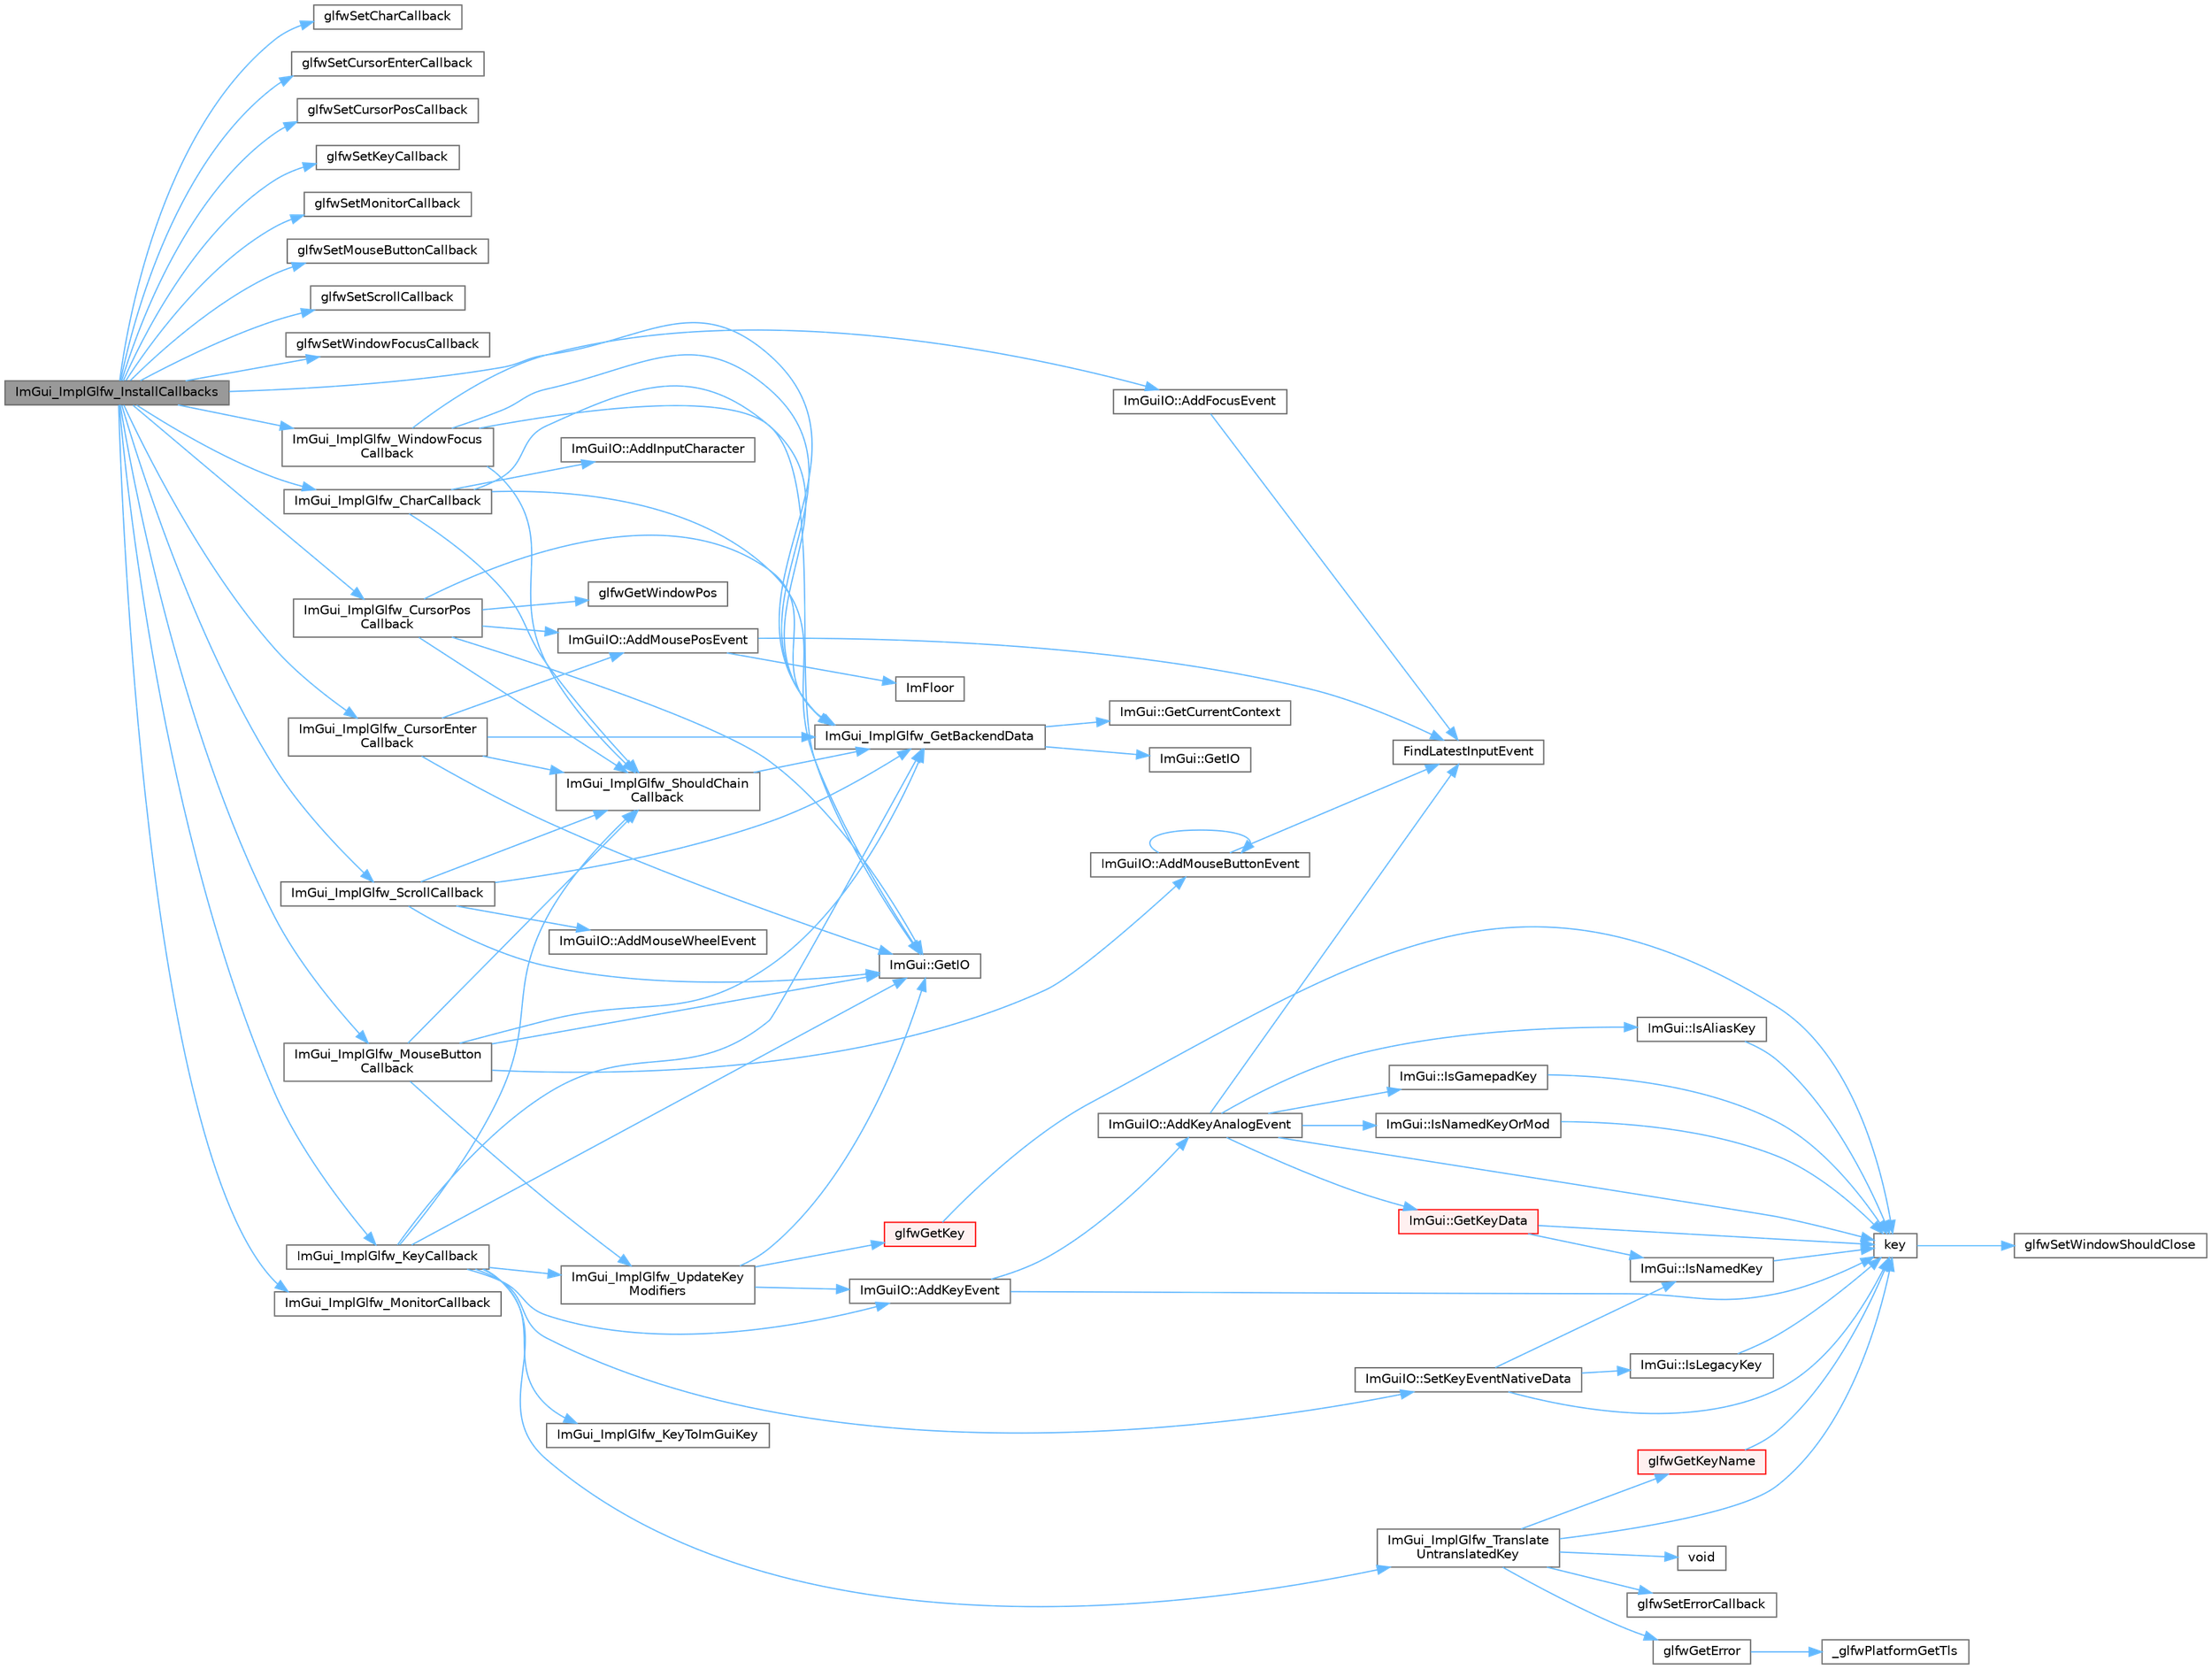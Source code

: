 digraph "ImGui_ImplGlfw_InstallCallbacks"
{
 // LATEX_PDF_SIZE
  bgcolor="transparent";
  edge [fontname=Helvetica,fontsize=10,labelfontname=Helvetica,labelfontsize=10];
  node [fontname=Helvetica,fontsize=10,shape=box,height=0.2,width=0.4];
  rankdir="LR";
  Node1 [id="Node000001",label="ImGui_ImplGlfw_InstallCallbacks",height=0.2,width=0.4,color="gray40", fillcolor="grey60", style="filled", fontcolor="black",tooltip=" "];
  Node1 -> Node2 [id="edge1_Node000001_Node000002",color="steelblue1",style="solid",tooltip=" "];
  Node2 [id="Node000002",label="glfwSetCharCallback",height=0.2,width=0.4,color="grey40", fillcolor="white", style="filled",URL="$group__input.html#gad3d7e6e3134fa034cc1604162579585e",tooltip="Sets the Unicode character callback."];
  Node1 -> Node3 [id="edge2_Node000001_Node000003",color="steelblue1",style="solid",tooltip=" "];
  Node3 [id="Node000003",label="glfwSetCursorEnterCallback",height=0.2,width=0.4,color="grey40", fillcolor="white", style="filled",URL="$group__input.html#gacdb3490e374c8bc08549c6f173ffa7c2",tooltip="Sets the cursor enter/leave callback."];
  Node1 -> Node4 [id="edge3_Node000001_Node000004",color="steelblue1",style="solid",tooltip=" "];
  Node4 [id="Node000004",label="glfwSetCursorPosCallback",height=0.2,width=0.4,color="grey40", fillcolor="white", style="filled",URL="$group__input.html#ga74124d0eff27040fd10e4df9e17d129c",tooltip="Sets the cursor position callback."];
  Node1 -> Node5 [id="edge4_Node000001_Node000005",color="steelblue1",style="solid",tooltip=" "];
  Node5 [id="Node000005",label="glfwSetKeyCallback",height=0.2,width=0.4,color="grey40", fillcolor="white", style="filled",URL="$group__input.html#gaa4cbcb81b939b8800e44cea971ddae47",tooltip="Sets the key callback."];
  Node1 -> Node6 [id="edge5_Node000001_Node000006",color="steelblue1",style="solid",tooltip=" "];
  Node6 [id="Node000006",label="glfwSetMonitorCallback",height=0.2,width=0.4,color="grey40", fillcolor="white", style="filled",URL="$group__monitor.html#ga9fa7cc37cd79216a7fc0b77af54109a1",tooltip="Sets the monitor configuration callback."];
  Node1 -> Node7 [id="edge6_Node000001_Node000007",color="steelblue1",style="solid",tooltip=" "];
  Node7 [id="Node000007",label="glfwSetMouseButtonCallback",height=0.2,width=0.4,color="grey40", fillcolor="white", style="filled",URL="$group__input.html#gab8f17646f43cdca14e5095512618fdf6",tooltip="Sets the mouse button callback."];
  Node1 -> Node8 [id="edge7_Node000001_Node000008",color="steelblue1",style="solid",tooltip=" "];
  Node8 [id="Node000008",label="glfwSetScrollCallback",height=0.2,width=0.4,color="grey40", fillcolor="white", style="filled",URL="$group__input.html#gaa786b59f19ad8525d251cda8e0d7d29b",tooltip="Sets the scroll callback."];
  Node1 -> Node9 [id="edge8_Node000001_Node000009",color="steelblue1",style="solid",tooltip=" "];
  Node9 [id="Node000009",label="glfwSetWindowFocusCallback",height=0.2,width=0.4,color="grey40", fillcolor="white", style="filled",URL="$group__window.html#gacce1c4dd273b5c4c60b05599f8725b4e",tooltip="Sets the focus callback for the specified window."];
  Node1 -> Node10 [id="edge9_Node000001_Node000010",color="steelblue1",style="solid",tooltip=" "];
  Node10 [id="Node000010",label="ImGui_ImplGlfw_CharCallback",height=0.2,width=0.4,color="grey40", fillcolor="white", style="filled",URL="$imgui__impl__glfw_8cpp.html#afe604d459cc5c4a173ce9e331af6735b",tooltip=" "];
  Node10 -> Node11 [id="edge10_Node000010_Node000011",color="steelblue1",style="solid",tooltip=" "];
  Node11 [id="Node000011",label="ImGuiIO::AddInputCharacter",height=0.2,width=0.4,color="grey40", fillcolor="white", style="filled",URL="$struct_im_gui_i_o.html#a0ded7ab1043ea14b65e1d81819878ccc",tooltip=" "];
  Node10 -> Node12 [id="edge11_Node000010_Node000012",color="steelblue1",style="solid",tooltip=" "];
  Node12 [id="Node000012",label="ImGui::GetIO",height=0.2,width=0.4,color="grey40", fillcolor="white", style="filled",URL="$namespace_im_gui.html#a3179e560812f878f3961ce803a5d9302",tooltip=" "];
  Node10 -> Node13 [id="edge12_Node000010_Node000013",color="steelblue1",style="solid",tooltip=" "];
  Node13 [id="Node000013",label="ImGui_ImplGlfw_GetBackendData",height=0.2,width=0.4,color="grey40", fillcolor="white", style="filled",URL="$imgui__impl__glfw_8cpp.html#a42131482f4e35e879c2d58d5c1c9eb8f",tooltip=" "];
  Node13 -> Node14 [id="edge13_Node000013_Node000014",color="steelblue1",style="solid",tooltip=" "];
  Node14 [id="Node000014",label="ImGui::GetCurrentContext",height=0.2,width=0.4,color="grey40", fillcolor="white", style="filled",URL="$namespace_im_gui.html#af557a6de5538099a0f6047eb994bbf42",tooltip=" "];
  Node13 -> Node15 [id="edge14_Node000013_Node000015",color="steelblue1",style="solid",tooltip=" "];
  Node15 [id="Node000015",label="ImGui::GetIO",height=0.2,width=0.4,color="grey40", fillcolor="white", style="filled",URL="$namespace_im_gui.html#a7dea7d0530868f078324f14a308f0c3c",tooltip=" "];
  Node10 -> Node16 [id="edge15_Node000010_Node000016",color="steelblue1",style="solid",tooltip=" "];
  Node16 [id="Node000016",label="ImGui_ImplGlfw_ShouldChain\lCallback",height=0.2,width=0.4,color="grey40", fillcolor="white", style="filled",URL="$imgui__impl__glfw_8cpp.html#a2afb72066f3e7621bb438b2f19fa74ef",tooltip=" "];
  Node16 -> Node13 [id="edge16_Node000016_Node000013",color="steelblue1",style="solid",tooltip=" "];
  Node1 -> Node17 [id="edge17_Node000001_Node000017",color="steelblue1",style="solid",tooltip=" "];
  Node17 [id="Node000017",label="ImGui_ImplGlfw_CursorEnter\lCallback",height=0.2,width=0.4,color="grey40", fillcolor="white", style="filled",URL="$imgui__impl__glfw_8cpp.html#a36cddf1dc9af69c03ea52450a32d3818",tooltip=" "];
  Node17 -> Node18 [id="edge18_Node000017_Node000018",color="steelblue1",style="solid",tooltip=" "];
  Node18 [id="Node000018",label="ImGuiIO::AddMousePosEvent",height=0.2,width=0.4,color="grey40", fillcolor="white", style="filled",URL="$struct_im_gui_i_o.html#ab6423058bbb3503c3cf66e0e45ee606d",tooltip=" "];
  Node18 -> Node19 [id="edge19_Node000018_Node000019",color="steelblue1",style="solid",tooltip=" "];
  Node19 [id="Node000019",label="FindLatestInputEvent",height=0.2,width=0.4,color="grey40", fillcolor="white", style="filled",URL="$imgui_8cpp.html#ac07ec3acbc8eefe52f805b1ed55f670a",tooltip=" "];
  Node18 -> Node20 [id="edge20_Node000018_Node000020",color="steelblue1",style="solid",tooltip=" "];
  Node20 [id="Node000020",label="ImFloor",height=0.2,width=0.4,color="grey40", fillcolor="white", style="filled",URL="$imgui__internal_8h.html#a51a84b6be21807818b857a8565d97912",tooltip=" "];
  Node17 -> Node12 [id="edge21_Node000017_Node000012",color="steelblue1",style="solid",tooltip=" "];
  Node17 -> Node13 [id="edge22_Node000017_Node000013",color="steelblue1",style="solid",tooltip=" "];
  Node17 -> Node16 [id="edge23_Node000017_Node000016",color="steelblue1",style="solid",tooltip=" "];
  Node1 -> Node21 [id="edge24_Node000001_Node000021",color="steelblue1",style="solid",tooltip=" "];
  Node21 [id="Node000021",label="ImGui_ImplGlfw_CursorPos\lCallback",height=0.2,width=0.4,color="grey40", fillcolor="white", style="filled",URL="$imgui__impl__glfw_8cpp.html#aff2e41a5905ff393a8c6a458809f8c8e",tooltip=" "];
  Node21 -> Node18 [id="edge25_Node000021_Node000018",color="steelblue1",style="solid",tooltip=" "];
  Node21 -> Node12 [id="edge26_Node000021_Node000012",color="steelblue1",style="solid",tooltip=" "];
  Node21 -> Node22 [id="edge27_Node000021_Node000022",color="steelblue1",style="solid",tooltip=" "];
  Node22 [id="Node000022",label="glfwGetWindowPos",height=0.2,width=0.4,color="grey40", fillcolor="white", style="filled",URL="$group__window.html#ga0076a8591ef7494d359730cf2250b45b",tooltip="Retrieves the position of the content area of the specified window."];
  Node21 -> Node13 [id="edge28_Node000021_Node000013",color="steelblue1",style="solid",tooltip=" "];
  Node21 -> Node16 [id="edge29_Node000021_Node000016",color="steelblue1",style="solid",tooltip=" "];
  Node1 -> Node13 [id="edge30_Node000001_Node000013",color="steelblue1",style="solid",tooltip=" "];
  Node1 -> Node23 [id="edge31_Node000001_Node000023",color="steelblue1",style="solid",tooltip=" "];
  Node23 [id="Node000023",label="ImGui_ImplGlfw_KeyCallback",height=0.2,width=0.4,color="grey40", fillcolor="white", style="filled",URL="$imgui__impl__glfw_8cpp.html#a66afe6468f3645befeb50a75f82b5efc",tooltip=" "];
  Node23 -> Node24 [id="edge32_Node000023_Node000024",color="steelblue1",style="solid",tooltip=" "];
  Node24 [id="Node000024",label="ImGuiIO::AddKeyEvent",height=0.2,width=0.4,color="grey40", fillcolor="white", style="filled",URL="$struct_im_gui_i_o.html#a50c3ab6883647aacdf5153a4dbe2cdbe",tooltip=" "];
  Node24 -> Node25 [id="edge33_Node000024_Node000025",color="steelblue1",style="solid",tooltip=" "];
  Node25 [id="Node000025",label="ImGuiIO::AddKeyAnalogEvent",height=0.2,width=0.4,color="grey40", fillcolor="white", style="filled",URL="$struct_im_gui_i_o.html#ac88dcffd1c6785d00eedd5616315e48c",tooltip=" "];
  Node25 -> Node19 [id="edge34_Node000025_Node000019",color="steelblue1",style="solid",tooltip=" "];
  Node25 -> Node26 [id="edge35_Node000025_Node000026",color="steelblue1",style="solid",tooltip=" "];
  Node26 [id="Node000026",label="ImGui::GetKeyData",height=0.2,width=0.4,color="red", fillcolor="#FFF0F0", style="filled",URL="$namespace_im_gui.html#a6d32d70d6beb45537b605508b78216c3",tooltip=" "];
  Node26 -> Node30 [id="edge36_Node000026_Node000030",color="steelblue1",style="solid",tooltip=" "];
  Node30 [id="Node000030",label="ImGui::IsNamedKey",height=0.2,width=0.4,color="grey40", fillcolor="white", style="filled",URL="$namespace_im_gui.html#a1e6a2ce7696a25d0dd0cf318e3b48a33",tooltip=" "];
  Node30 -> Node28 [id="edge37_Node000030_Node000028",color="steelblue1",style="solid",tooltip=" "];
  Node28 [id="Node000028",label="key",height=0.2,width=0.4,color="grey40", fillcolor="white", style="filled",URL="$gears_8c.html#accd6b5b92b78666e36543412d4ac14cd",tooltip=" "];
  Node28 -> Node29 [id="edge38_Node000028_Node000029",color="steelblue1",style="solid",tooltip=" "];
  Node29 [id="Node000029",label="glfwSetWindowShouldClose",height=0.2,width=0.4,color="grey40", fillcolor="white", style="filled",URL="$group__window.html#ga1cadeda7a1e2f224e06a8415d30741aa",tooltip="Sets the close flag of the specified window."];
  Node26 -> Node28 [id="edge39_Node000026_Node000028",color="steelblue1",style="solid",tooltip=" "];
  Node25 -> Node31 [id="edge40_Node000025_Node000031",color="steelblue1",style="solid",tooltip=" "];
  Node31 [id="Node000031",label="ImGui::IsAliasKey",height=0.2,width=0.4,color="grey40", fillcolor="white", style="filled",URL="$namespace_im_gui.html#ac8e09701fd3ff94f49df16ecd6526149",tooltip=" "];
  Node31 -> Node28 [id="edge41_Node000031_Node000028",color="steelblue1",style="solid",tooltip=" "];
  Node25 -> Node32 [id="edge42_Node000025_Node000032",color="steelblue1",style="solid",tooltip=" "];
  Node32 [id="Node000032",label="ImGui::IsGamepadKey",height=0.2,width=0.4,color="grey40", fillcolor="white", style="filled",URL="$namespace_im_gui.html#acbf72e4cb07d326caf3c9b2c29d543d6",tooltip=" "];
  Node32 -> Node28 [id="edge43_Node000032_Node000028",color="steelblue1",style="solid",tooltip=" "];
  Node25 -> Node33 [id="edge44_Node000025_Node000033",color="steelblue1",style="solid",tooltip=" "];
  Node33 [id="Node000033",label="ImGui::IsNamedKeyOrMod",height=0.2,width=0.4,color="grey40", fillcolor="white", style="filled",URL="$namespace_im_gui.html#ad97807fb804a4d11866e5bca7d08d59c",tooltip=" "];
  Node33 -> Node28 [id="edge45_Node000033_Node000028",color="steelblue1",style="solid",tooltip=" "];
  Node25 -> Node28 [id="edge46_Node000025_Node000028",color="steelblue1",style="solid",tooltip=" "];
  Node24 -> Node28 [id="edge47_Node000024_Node000028",color="steelblue1",style="solid",tooltip=" "];
  Node23 -> Node12 [id="edge48_Node000023_Node000012",color="steelblue1",style="solid",tooltip=" "];
  Node23 -> Node13 [id="edge49_Node000023_Node000013",color="steelblue1",style="solid",tooltip=" "];
  Node23 -> Node34 [id="edge50_Node000023_Node000034",color="steelblue1",style="solid",tooltip=" "];
  Node34 [id="Node000034",label="ImGui_ImplGlfw_KeyToImGuiKey",height=0.2,width=0.4,color="grey40", fillcolor="white", style="filled",URL="$imgui__impl__glfw_8cpp.html#a758c933a543b8670f1c96cba13f80636",tooltip=" "];
  Node23 -> Node16 [id="edge51_Node000023_Node000016",color="steelblue1",style="solid",tooltip=" "];
  Node23 -> Node35 [id="edge52_Node000023_Node000035",color="steelblue1",style="solid",tooltip=" "];
  Node35 [id="Node000035",label="ImGui_ImplGlfw_Translate\lUntranslatedKey",height=0.2,width=0.4,color="grey40", fillcolor="white", style="filled",URL="$imgui__impl__glfw_8cpp.html#a3ae7f8f778b832fb94c3863be111b247",tooltip=" "];
  Node35 -> Node36 [id="edge53_Node000035_Node000036",color="steelblue1",style="solid",tooltip=" "];
  Node36 [id="Node000036",label="glfwGetError",height=0.2,width=0.4,color="grey40", fillcolor="white", style="filled",URL="$group__init.html#gaee7bac4c7e1b2769207747c1b5ae2f9e",tooltip="Returns and clears the last error for the calling thread."];
  Node36 -> Node37 [id="edge54_Node000036_Node000037",color="steelblue1",style="solid",tooltip=" "];
  Node37 [id="Node000037",label="_glfwPlatformGetTls",height=0.2,width=0.4,color="grey40", fillcolor="white", style="filled",URL="$posix__thread_8c.html#a7d2f6e8ecd2e06f2e86d9446d642bd00",tooltip=" "];
  Node35 -> Node38 [id="edge55_Node000035_Node000038",color="steelblue1",style="solid",tooltip=" "];
  Node38 [id="Node000038",label="glfwGetKeyName",height=0.2,width=0.4,color="red", fillcolor="#FFF0F0", style="filled",URL="$group__input.html#ga98293ec4493cfe8e7df8ff22ee402b46",tooltip="Returns the layout-specific name of the specified printable key."];
  Node38 -> Node28 [id="edge56_Node000038_Node000028",color="steelblue1",style="solid",tooltip=" "];
  Node35 -> Node44 [id="edge57_Node000035_Node000044",color="steelblue1",style="solid",tooltip=" "];
  Node44 [id="Node000044",label="glfwSetErrorCallback",height=0.2,width=0.4,color="grey40", fillcolor="white", style="filled",URL="$group__init.html#ga746e2757d069eaea423349aca6ae097a",tooltip="Sets the error callback."];
  Node35 -> Node28 [id="edge58_Node000035_Node000028",color="steelblue1",style="solid",tooltip=" "];
  Node35 -> Node45 [id="edge59_Node000035_Node000045",color="steelblue1",style="solid",tooltip=" "];
  Node45 [id="Node000045",label="void",height=0.2,width=0.4,color="grey40", fillcolor="white", style="filled",URL="$mimalloc_8h.html#a9d6d8aef94ac19034a5f163606f84830",tooltip=" "];
  Node23 -> Node46 [id="edge60_Node000023_Node000046",color="steelblue1",style="solid",tooltip=" "];
  Node46 [id="Node000046",label="ImGui_ImplGlfw_UpdateKey\lModifiers",height=0.2,width=0.4,color="grey40", fillcolor="white", style="filled",URL="$imgui__impl__glfw_8cpp.html#ac35e328dce73c896364c102fa5f76bce",tooltip=" "];
  Node46 -> Node24 [id="edge61_Node000046_Node000024",color="steelblue1",style="solid",tooltip=" "];
  Node46 -> Node12 [id="edge62_Node000046_Node000012",color="steelblue1",style="solid",tooltip=" "];
  Node46 -> Node47 [id="edge63_Node000046_Node000047",color="steelblue1",style="solid",tooltip=" "];
  Node47 [id="Node000047",label="glfwGetKey",height=0.2,width=0.4,color="red", fillcolor="#FFF0F0", style="filled",URL="$group__input.html#ga7d8ad8ffaf272808f04e1d5d33ec8859",tooltip="Returns the last reported state of a keyboard key for the specified window."];
  Node47 -> Node28 [id="edge64_Node000047_Node000028",color="steelblue1",style="solid",tooltip=" "];
  Node23 -> Node48 [id="edge65_Node000023_Node000048",color="steelblue1",style="solid",tooltip=" "];
  Node48 [id="Node000048",label="ImGuiIO::SetKeyEventNativeData",height=0.2,width=0.4,color="grey40", fillcolor="white", style="filled",URL="$struct_im_gui_i_o.html#a6b2fa57fb6af5aa1c99f58115542e1dc",tooltip=" "];
  Node48 -> Node49 [id="edge66_Node000048_Node000049",color="steelblue1",style="solid",tooltip=" "];
  Node49 [id="Node000049",label="ImGui::IsLegacyKey",height=0.2,width=0.4,color="grey40", fillcolor="white", style="filled",URL="$namespace_im_gui.html#a8737377cd9666008318a3fa66fa943c7",tooltip=" "];
  Node49 -> Node28 [id="edge67_Node000049_Node000028",color="steelblue1",style="solid",tooltip=" "];
  Node48 -> Node30 [id="edge68_Node000048_Node000030",color="steelblue1",style="solid",tooltip=" "];
  Node48 -> Node28 [id="edge69_Node000048_Node000028",color="steelblue1",style="solid",tooltip=" "];
  Node1 -> Node50 [id="edge70_Node000001_Node000050",color="steelblue1",style="solid",tooltip=" "];
  Node50 [id="Node000050",label="ImGui_ImplGlfw_MonitorCallback",height=0.2,width=0.4,color="grey40", fillcolor="white", style="filled",URL="$imgui__impl__glfw_8cpp.html#a9acaa23c8338d1ef4ba82b48142ee895",tooltip=" "];
  Node1 -> Node51 [id="edge71_Node000001_Node000051",color="steelblue1",style="solid",tooltip=" "];
  Node51 [id="Node000051",label="ImGui_ImplGlfw_MouseButton\lCallback",height=0.2,width=0.4,color="grey40", fillcolor="white", style="filled",URL="$imgui__impl__glfw_8cpp.html#a075e351f00b5c13086cacb05b5b6ee08",tooltip=" "];
  Node51 -> Node52 [id="edge72_Node000051_Node000052",color="steelblue1",style="solid",tooltip=" "];
  Node52 [id="Node000052",label="ImGuiIO::AddMouseButtonEvent",height=0.2,width=0.4,color="grey40", fillcolor="white", style="filled",URL="$struct_im_gui_i_o.html#a9fa5df74047424bb03d7cb29c6fb6ea1",tooltip=" "];
  Node52 -> Node52 [id="edge73_Node000052_Node000052",color="steelblue1",style="solid",tooltip=" "];
  Node52 -> Node19 [id="edge74_Node000052_Node000019",color="steelblue1",style="solid",tooltip=" "];
  Node51 -> Node12 [id="edge75_Node000051_Node000012",color="steelblue1",style="solid",tooltip=" "];
  Node51 -> Node13 [id="edge76_Node000051_Node000013",color="steelblue1",style="solid",tooltip=" "];
  Node51 -> Node16 [id="edge77_Node000051_Node000016",color="steelblue1",style="solid",tooltip=" "];
  Node51 -> Node46 [id="edge78_Node000051_Node000046",color="steelblue1",style="solid",tooltip=" "];
  Node1 -> Node53 [id="edge79_Node000001_Node000053",color="steelblue1",style="solid",tooltip=" "];
  Node53 [id="Node000053",label="ImGui_ImplGlfw_ScrollCallback",height=0.2,width=0.4,color="grey40", fillcolor="white", style="filled",URL="$imgui__impl__glfw_8cpp.html#a59c26c674cfd04975ac49c7d83339113",tooltip=" "];
  Node53 -> Node54 [id="edge80_Node000053_Node000054",color="steelblue1",style="solid",tooltip=" "];
  Node54 [id="Node000054",label="ImGuiIO::AddMouseWheelEvent",height=0.2,width=0.4,color="grey40", fillcolor="white", style="filled",URL="$struct_im_gui_i_o.html#a3c5ad00141194e3a01c9efbcb53cd5a1",tooltip=" "];
  Node53 -> Node12 [id="edge81_Node000053_Node000012",color="steelblue1",style="solid",tooltip=" "];
  Node53 -> Node13 [id="edge82_Node000053_Node000013",color="steelblue1",style="solid",tooltip=" "];
  Node53 -> Node16 [id="edge83_Node000053_Node000016",color="steelblue1",style="solid",tooltip=" "];
  Node1 -> Node55 [id="edge84_Node000001_Node000055",color="steelblue1",style="solid",tooltip=" "];
  Node55 [id="Node000055",label="ImGui_ImplGlfw_WindowFocus\lCallback",height=0.2,width=0.4,color="grey40", fillcolor="white", style="filled",URL="$imgui__impl__glfw_8cpp.html#a64954a853e7f22592743e177b29780d6",tooltip=" "];
  Node55 -> Node56 [id="edge85_Node000055_Node000056",color="steelblue1",style="solid",tooltip=" "];
  Node56 [id="Node000056",label="ImGuiIO::AddFocusEvent",height=0.2,width=0.4,color="grey40", fillcolor="white", style="filled",URL="$struct_im_gui_i_o.html#a051243815ff6305cdcd3db8f84c2dfef",tooltip=" "];
  Node56 -> Node19 [id="edge86_Node000056_Node000019",color="steelblue1",style="solid",tooltip=" "];
  Node55 -> Node12 [id="edge87_Node000055_Node000012",color="steelblue1",style="solid",tooltip=" "];
  Node55 -> Node13 [id="edge88_Node000055_Node000013",color="steelblue1",style="solid",tooltip=" "];
  Node55 -> Node16 [id="edge89_Node000055_Node000016",color="steelblue1",style="solid",tooltip=" "];
}
